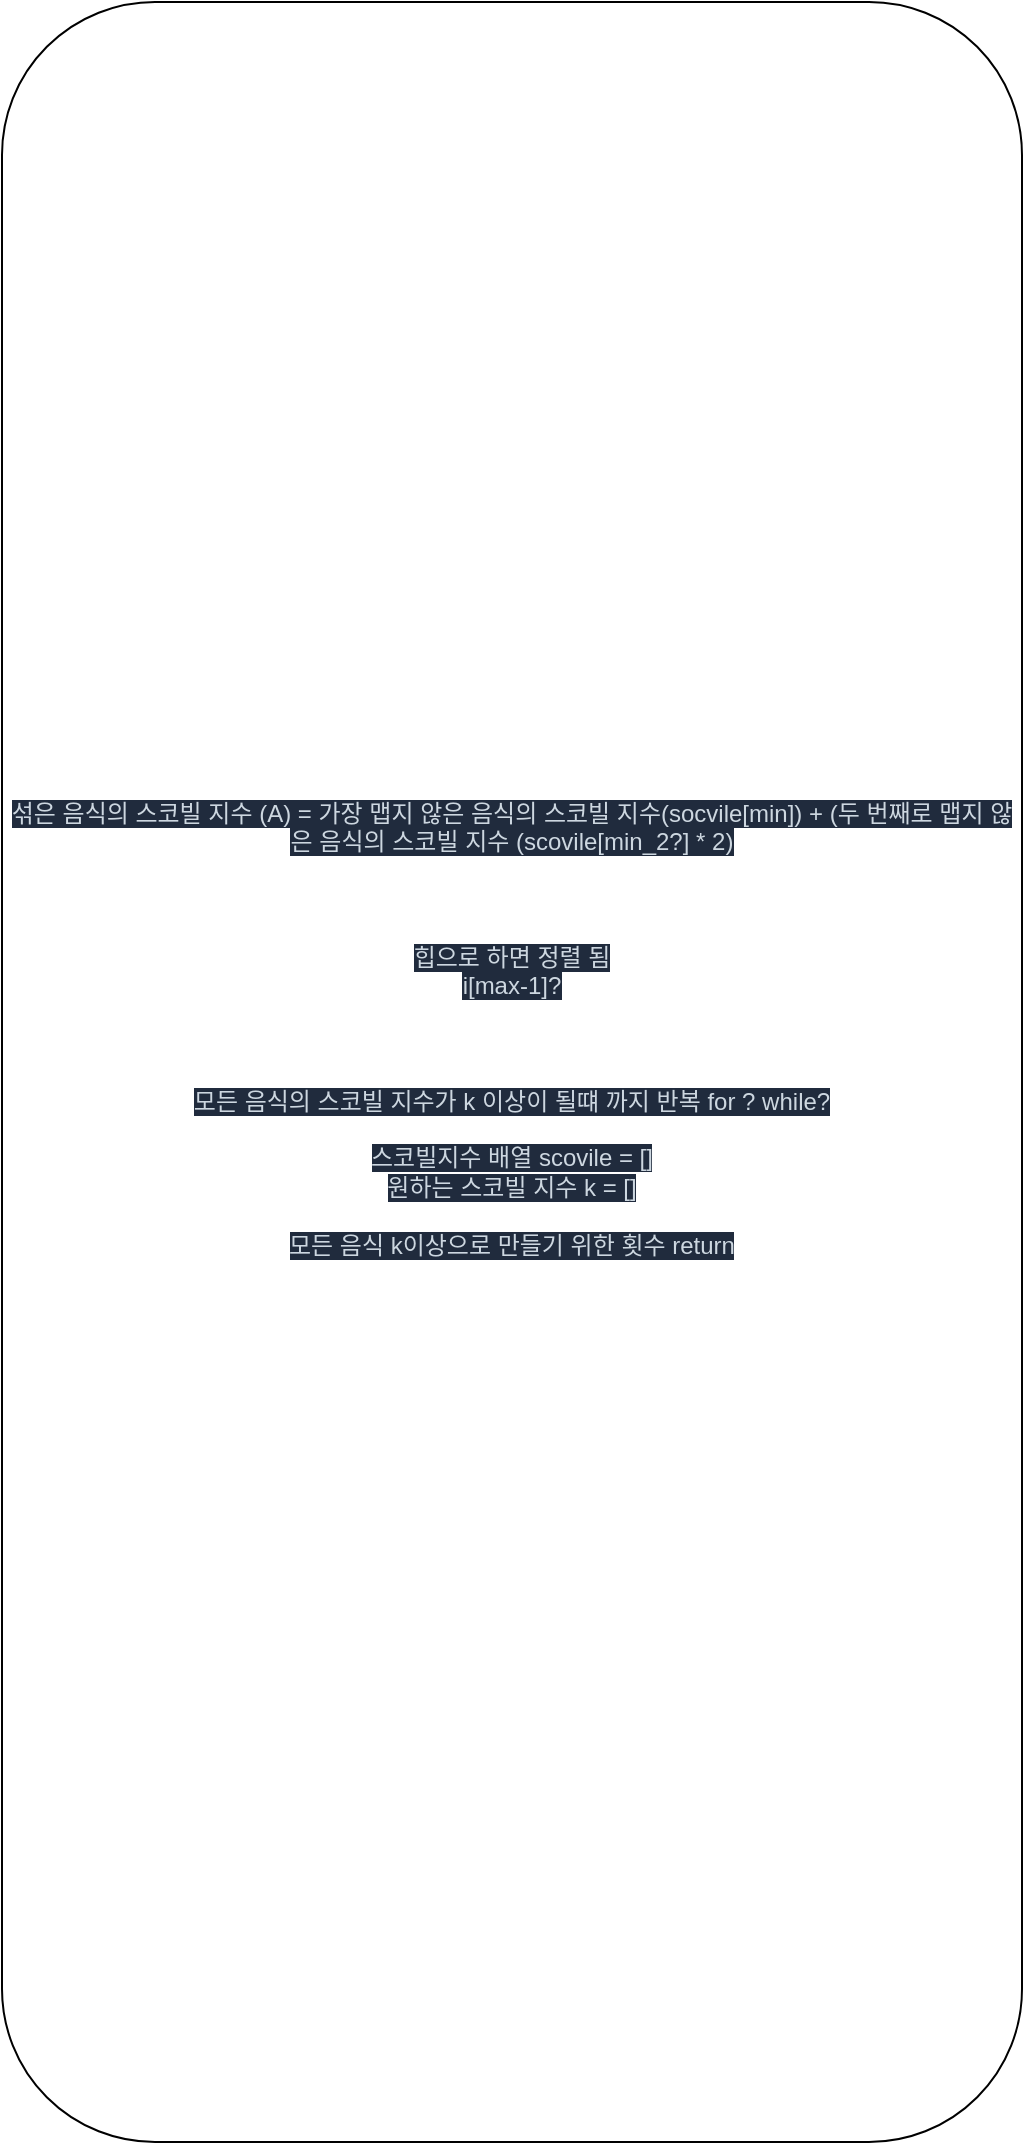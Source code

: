 <mxfile>
    <diagram id="C5RBs43oDa-KdzZeNtuy" name="Page-1">
        <mxGraphModel dx="677" dy="716" grid="1" gridSize="10" guides="1" tooltips="1" connect="1" arrows="1" fold="1" page="1" pageScale="1" pageWidth="827" pageHeight="1169" math="0" shadow="0">
            <root>
                <mxCell id="WIyWlLk6GJQsqaUBKTNV-0"/>
                <mxCell id="WIyWlLk6GJQsqaUBKTNV-1" parent="WIyWlLk6GJQsqaUBKTNV-0"/>
                <mxCell id="0" value="&lt;span style=&quot;color: rgb(205 , 215 , 224) ; font-family: &amp;#34;hack&amp;#34; , &amp;#34;menlo&amp;#34; , &amp;#34;monaco&amp;#34; , &amp;#34;consolas&amp;#34; , &amp;#34;courier new&amp;#34; , monospace , &amp;#34;맑은 고딕&amp;#34; , &amp;#34;malgun gothic&amp;#34; , , &amp;#34;dotum&amp;#34; , sans-serif ; font-size: inherit ; background-color: rgb(32 , 43 , 61) ; text-align: left&quot;&gt;섞은 음식의 스코빌 지수 (A) = 가장 맵지 않은 음식의 스코빌 지수(socvile[min]) + (두 번째로 맵지 않은 음식의 스코빌 지수 (scovile[min_2?] * 2)&lt;br&gt;&lt;br&gt;&lt;br&gt;&lt;br&gt;힙으로 하면 정렬 됨&lt;br&gt;i[max-1]?&lt;br&gt;&lt;br&gt;&lt;br&gt;&lt;br&gt;모든 음식의 스코빌 지수가 k 이상이 될떄 까지 반복 for ? while?&lt;br&gt;&lt;br&gt;스코빌지수 배열 scovile = []&lt;br&gt;원하는 스코빌 지수 k = []&lt;br&gt;&lt;br&gt;모든 음식 k이상으로 만들기 위한 횟수 return&lt;br&gt;&lt;br&gt;&lt;br&gt;&lt;br&gt;&lt;/span&gt;" style="rounded=1;whiteSpace=wrap;html=1;fontSize=12;glass=0;strokeWidth=1;shadow=0;" parent="WIyWlLk6GJQsqaUBKTNV-1" vertex="1">
                    <mxGeometry x="300" y="30" width="510" height="1070" as="geometry"/>
                </mxCell>
            </root>
        </mxGraphModel>
    </diagram>
</mxfile>